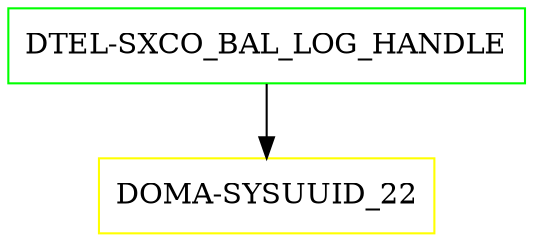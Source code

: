 digraph G {
  "DTEL-SXCO_BAL_LOG_HANDLE" [shape=box,color=green];
  "DOMA-SYSUUID_22" [shape=box,color=yellow,URL="./DOMA_SYSUUID_22.html"];
  "DTEL-SXCO_BAL_LOG_HANDLE" -> "DOMA-SYSUUID_22";
}
